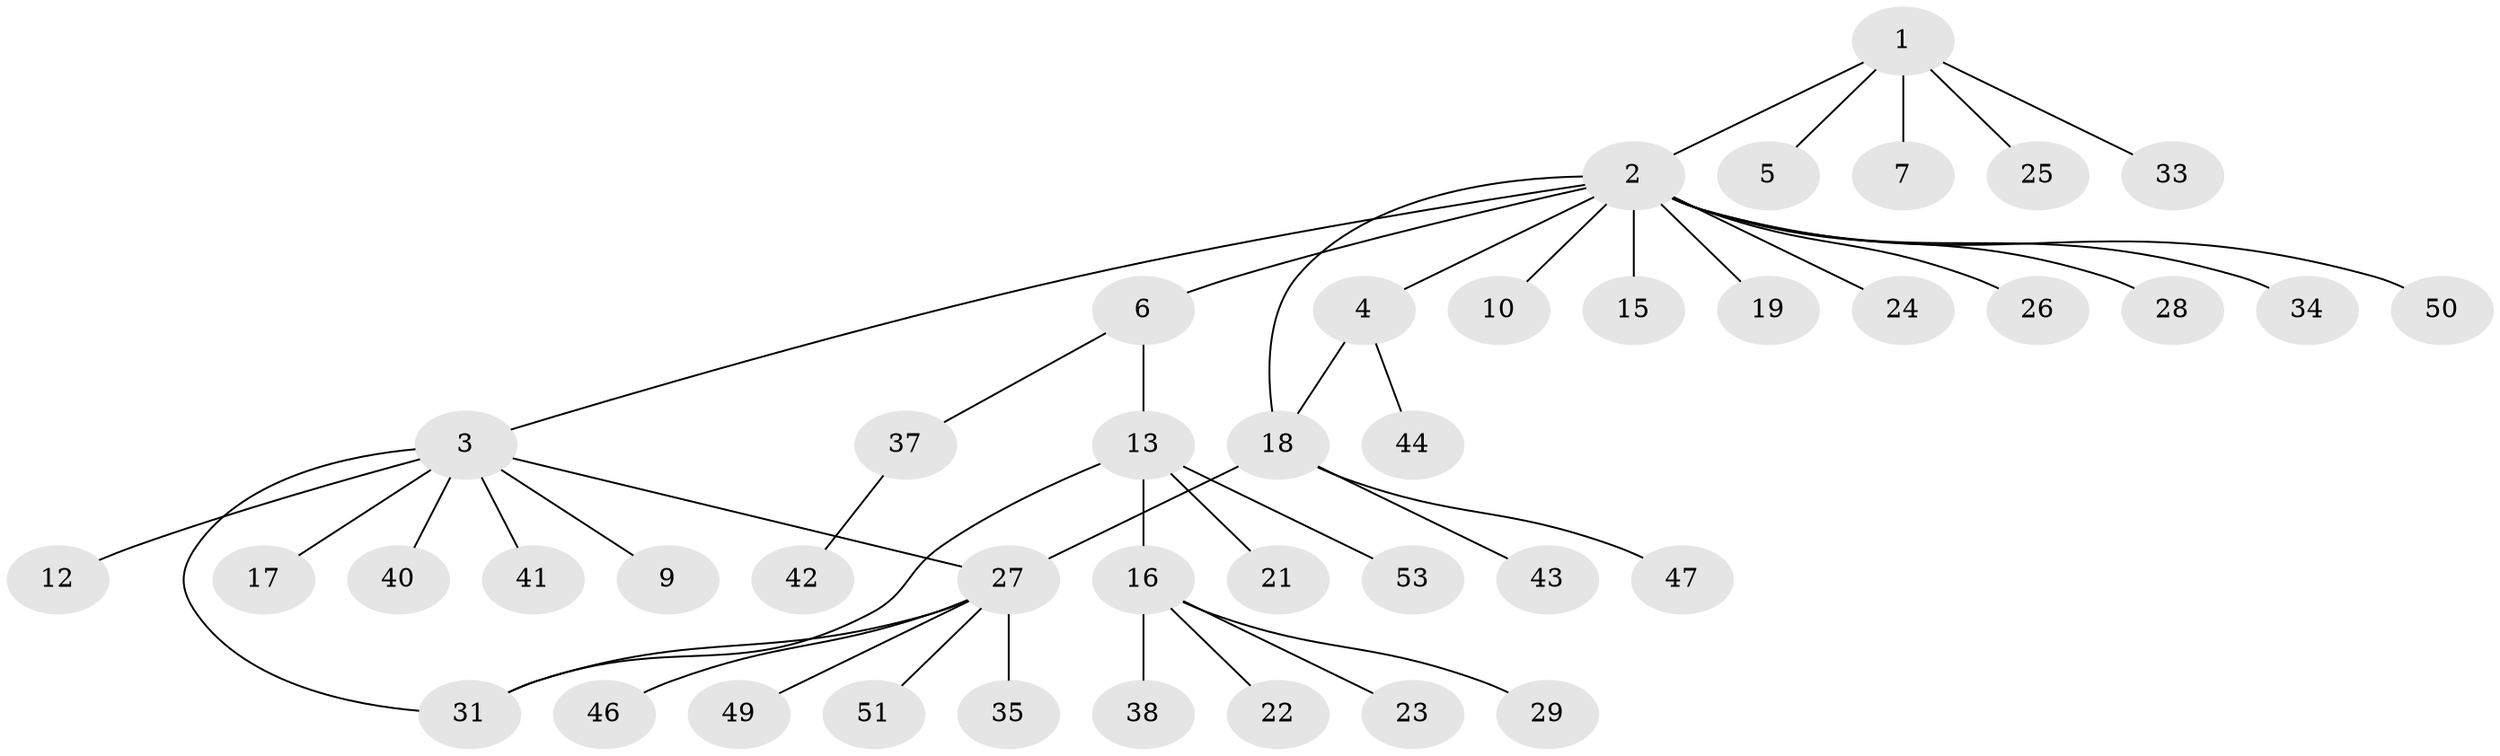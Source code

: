 // Generated by graph-tools (version 1.1) at 2025/23/03/03/25 07:23:53]
// undirected, 42 vertices, 45 edges
graph export_dot {
graph [start="1"]
  node [color=gray90,style=filled];
  1 [super="+11"];
  2 [super="+36"];
  3 [super="+8"];
  4 [super="+48"];
  5;
  6 [super="+20"];
  7;
  9;
  10;
  12;
  13 [super="+14"];
  15;
  16 [super="+30"];
  17;
  18 [super="+32"];
  19;
  21;
  22;
  23;
  24;
  25;
  26;
  27 [super="+52"];
  28;
  29;
  31 [super="+39"];
  33;
  34;
  35;
  37 [super="+45"];
  38;
  40;
  41;
  42;
  43;
  44;
  46;
  47;
  49;
  50;
  51;
  53;
  1 -- 2;
  1 -- 5;
  1 -- 7;
  1 -- 25;
  1 -- 33;
  2 -- 3;
  2 -- 4;
  2 -- 6;
  2 -- 10;
  2 -- 15;
  2 -- 18 [weight=2];
  2 -- 19;
  2 -- 24;
  2 -- 26;
  2 -- 28;
  2 -- 34;
  2 -- 50;
  3 -- 9;
  3 -- 12;
  3 -- 17;
  3 -- 27;
  3 -- 31;
  3 -- 40;
  3 -- 41;
  4 -- 44;
  4 -- 18;
  6 -- 13;
  6 -- 37;
  13 -- 16;
  13 -- 21;
  13 -- 31;
  13 -- 53;
  16 -- 22;
  16 -- 23;
  16 -- 29;
  16 -- 38;
  18 -- 43;
  18 -- 27;
  18 -- 47;
  27 -- 31;
  27 -- 35;
  27 -- 46;
  27 -- 49;
  27 -- 51;
  37 -- 42;
}
